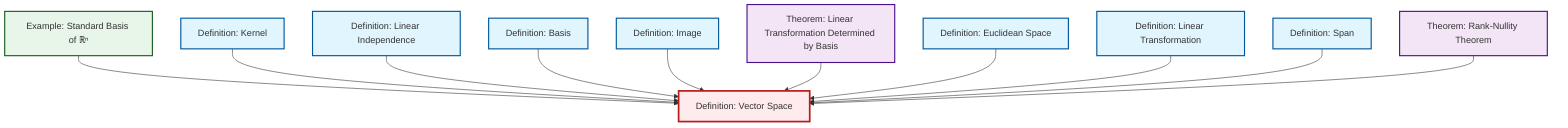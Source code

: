 graph TD
    classDef definition fill:#e1f5fe,stroke:#01579b,stroke-width:2px
    classDef theorem fill:#f3e5f5,stroke:#4a148c,stroke-width:2px
    classDef axiom fill:#fff3e0,stroke:#e65100,stroke-width:2px
    classDef example fill:#e8f5e9,stroke:#1b5e20,stroke-width:2px
    classDef current fill:#ffebee,stroke:#b71c1c,stroke-width:3px
    def-euclidean-space["Definition: Euclidean Space"]:::definition
    thm-rank-nullity["Theorem: Rank-Nullity Theorem"]:::theorem
    ex-standard-basis-rn["Example: Standard Basis of ℝⁿ"]:::example
    def-vector-space["Definition: Vector Space"]:::definition
    def-span["Definition: Span"]:::definition
    def-kernel["Definition: Kernel"]:::definition
    def-linear-independence["Definition: Linear Independence"]:::definition
    def-linear-transformation["Definition: Linear Transformation"]:::definition
    def-image["Definition: Image"]:::definition
    def-basis["Definition: Basis"]:::definition
    thm-linear-transformation-basis["Theorem: Linear Transformation Determined by Basis"]:::theorem
    ex-standard-basis-rn --> def-vector-space
    def-kernel --> def-vector-space
    def-linear-independence --> def-vector-space
    def-basis --> def-vector-space
    def-image --> def-vector-space
    thm-linear-transformation-basis --> def-vector-space
    def-euclidean-space --> def-vector-space
    def-linear-transformation --> def-vector-space
    def-span --> def-vector-space
    thm-rank-nullity --> def-vector-space
    class def-vector-space current
